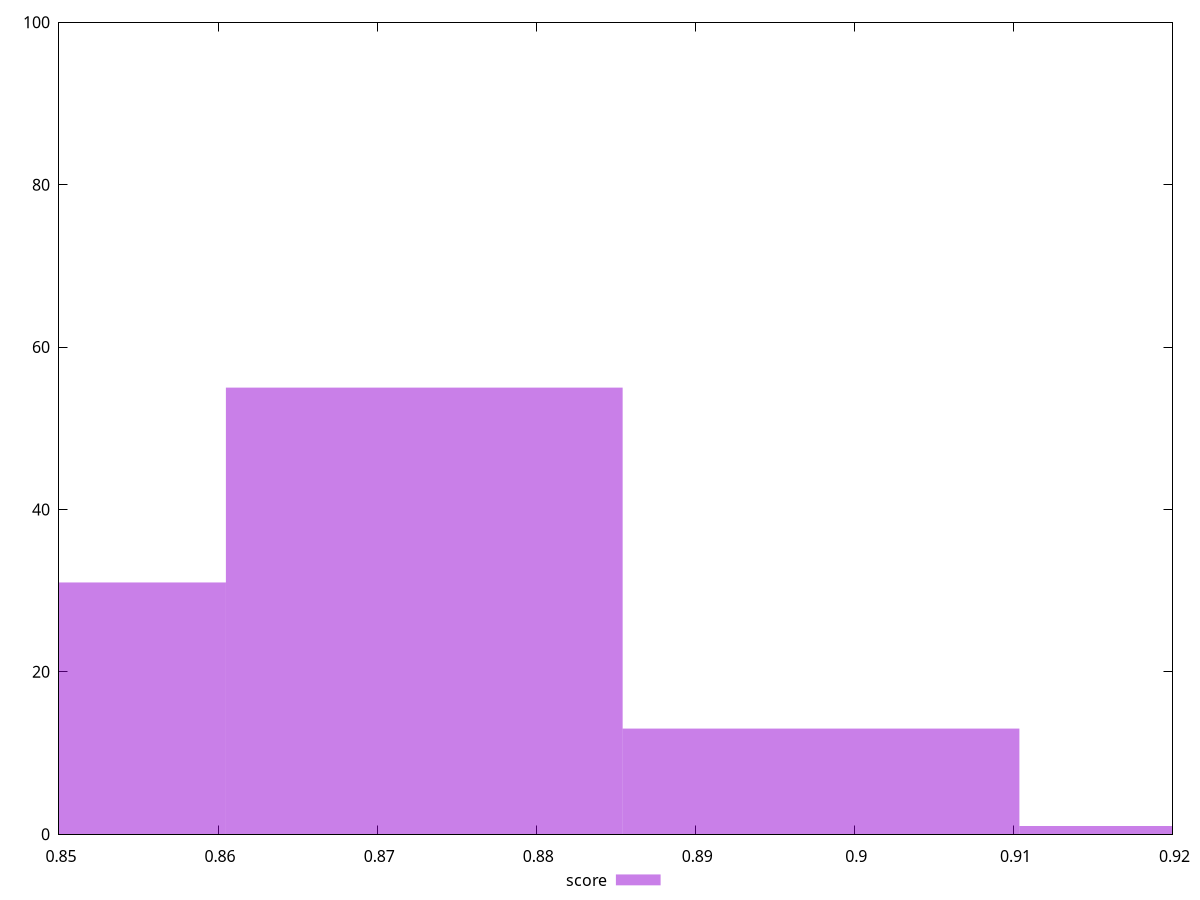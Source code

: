 reset

$score <<EOF
0.8480209706609503 31
0.8729627639156841 55
0.897904557170418 13
0.9228463504251517 1
EOF

set key outside below
set boxwidth 0.02494179325473383
set xrange [0.85:0.92]
set yrange [0:100]
set trange [0:100]
set style fill transparent solid 0.5 noborder
set terminal svg size 640, 490 enhanced background rgb 'white'
set output "report_00009_2021-02-08T22-37-41.559Z/first-meaningful-paint/samples/pages+cached+noadtech/score/histogram.svg"

plot $score title "score" with boxes

reset
